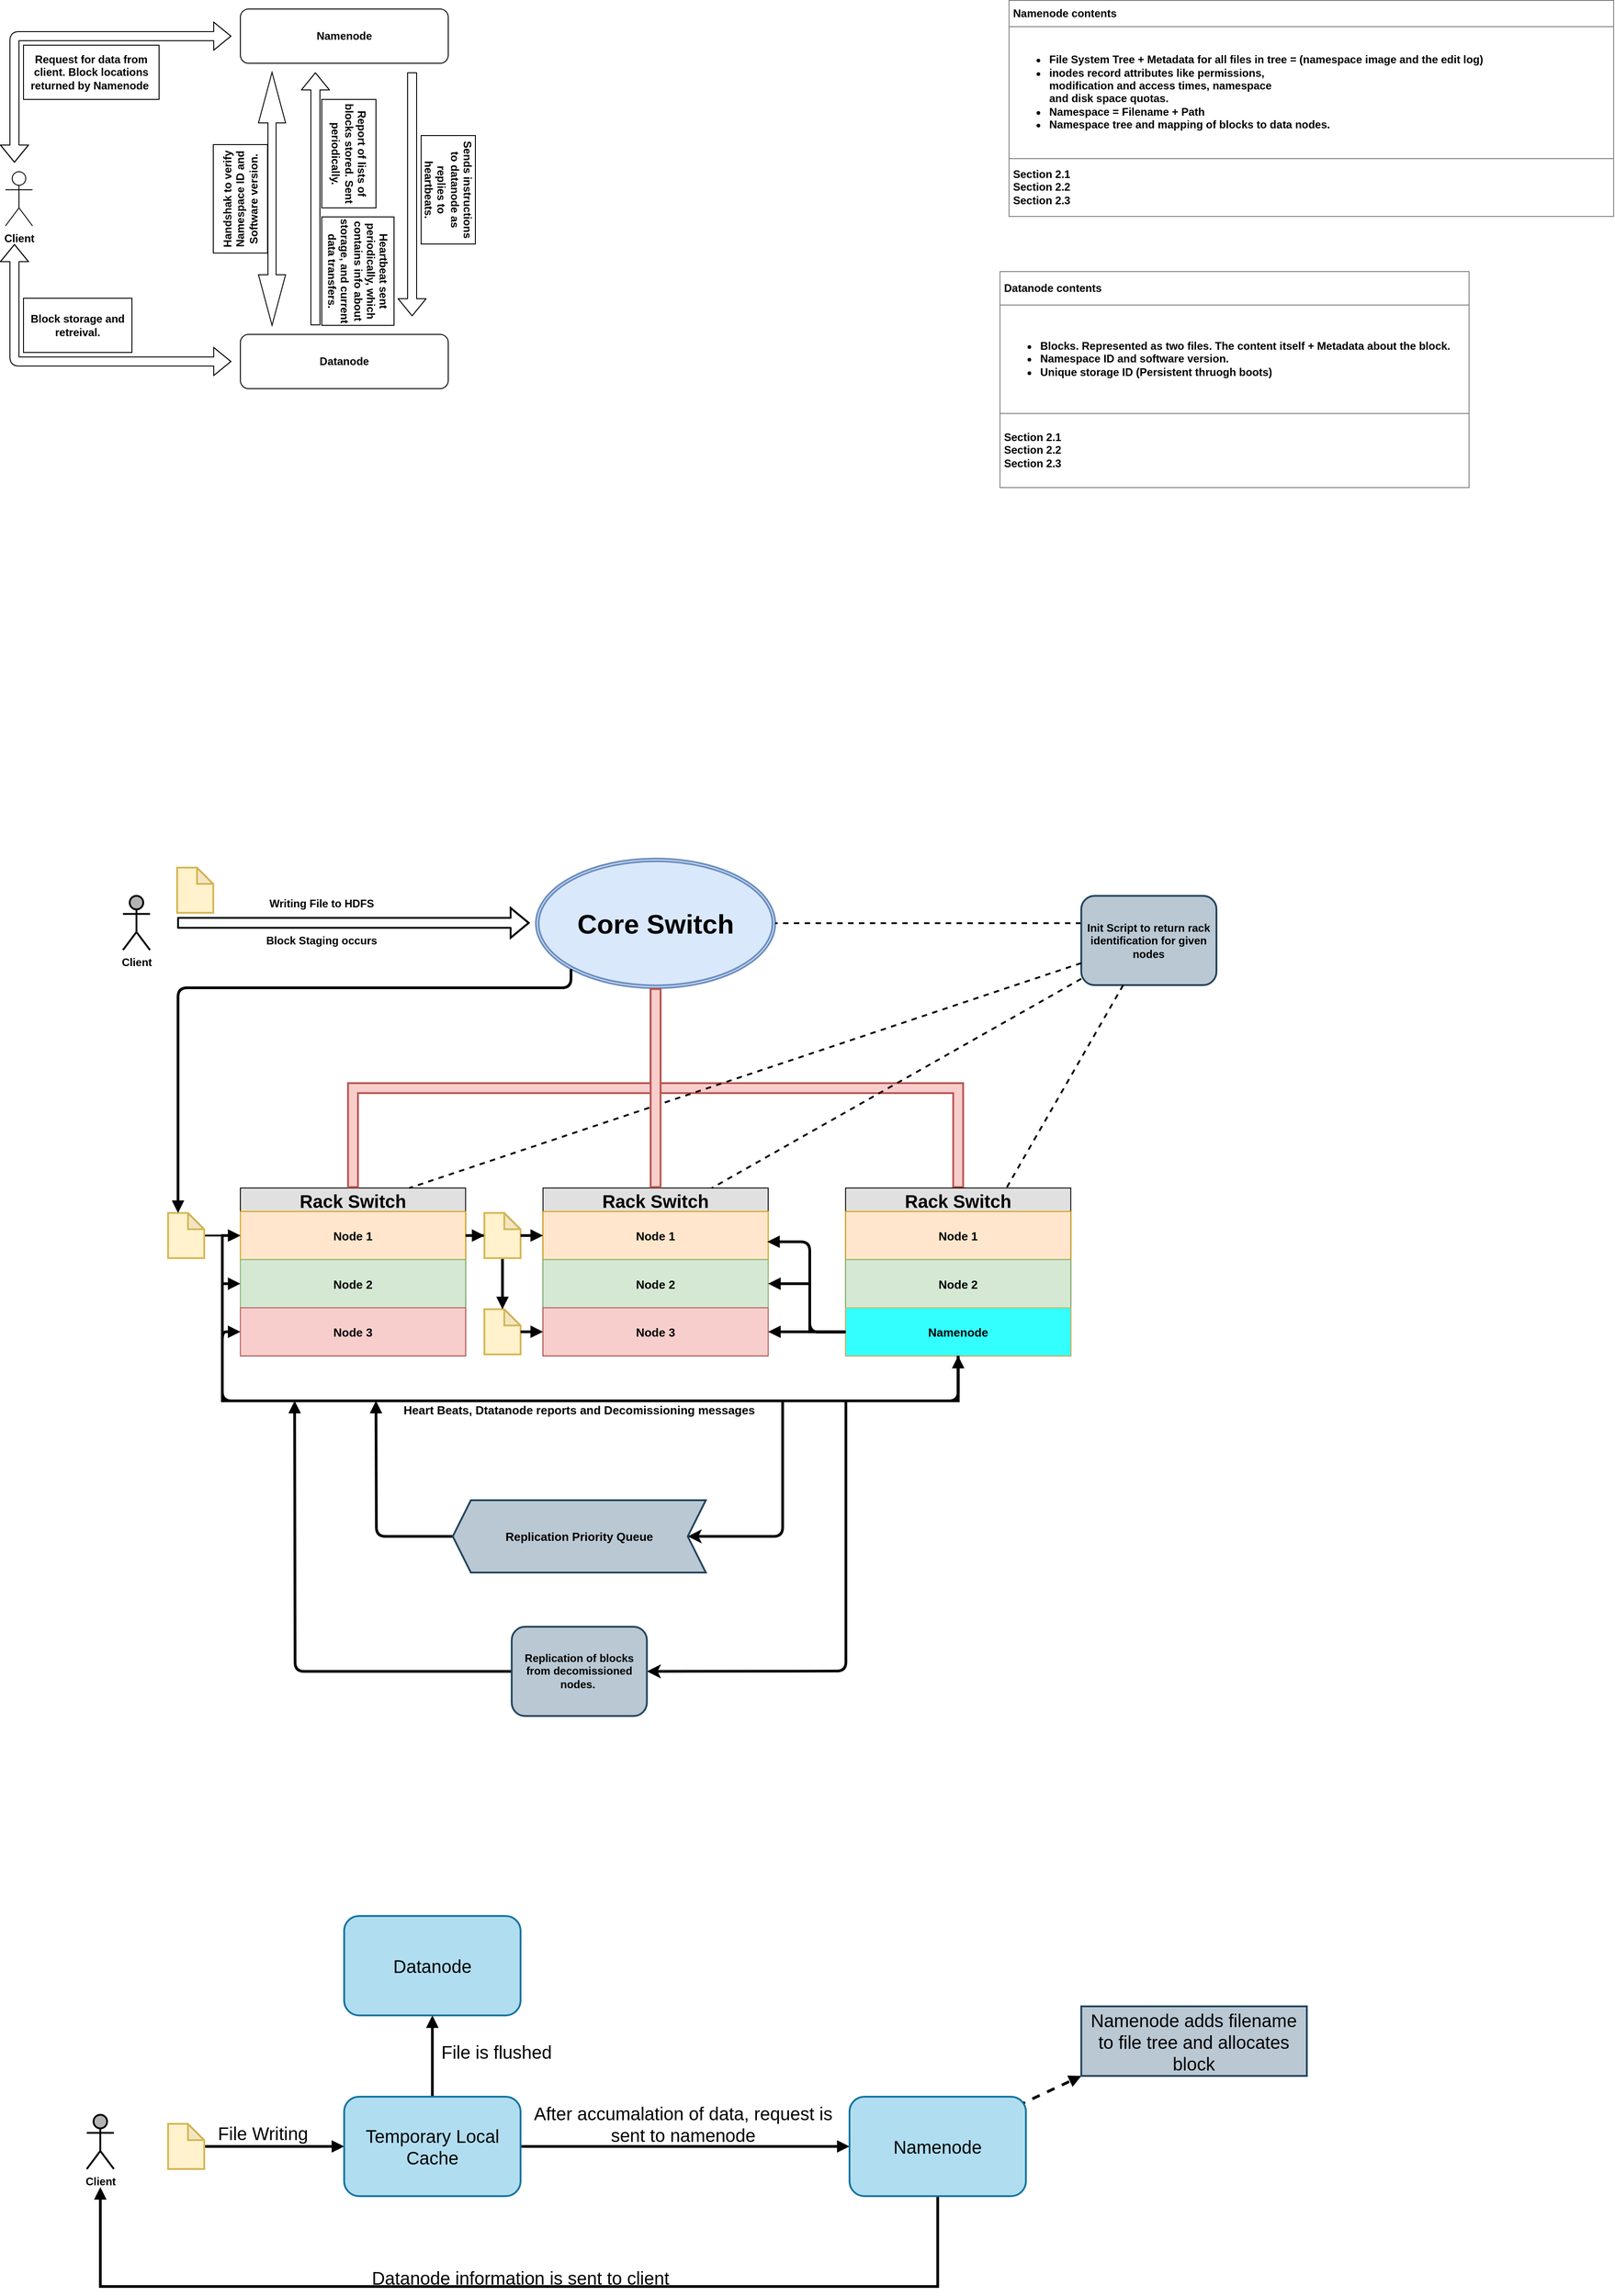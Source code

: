 <mxfile version="12.6.5" type="device"><diagram id="C5RBs43oDa-KdzZeNtuy" name="Page-1"><mxGraphModel dx="1422" dy="852" grid="1" gridSize="10" guides="1" tooltips="1" connect="1" arrows="1" fold="1" page="1" pageScale="1" pageWidth="1200" pageHeight="1920" math="0" shadow="0"><root><mxCell id="WIyWlLk6GJQsqaUBKTNV-0"/><mxCell id="WIyWlLk6GJQsqaUBKTNV-1" parent="WIyWlLk6GJQsqaUBKTNV-0"/><mxCell id="GjDRsNcdDr-HbxXAL46u-0" value="Namenode" style="rounded=1;whiteSpace=wrap;html=1;fontStyle=1" parent="WIyWlLk6GJQsqaUBKTNV-1" vertex="1"><mxGeometry x="330" y="150" width="230" height="60" as="geometry"/></mxCell><mxCell id="GjDRsNcdDr-HbxXAL46u-3" value="&lt;table border=&quot;1&quot; width=&quot;100%&quot; cellpadding=&quot;4&quot; style=&quot;width: 100% ; height: 100% ; border-collapse: collapse&quot;&gt;&lt;tbody&gt;&lt;tr&gt;&lt;th&gt;Namenode contents&lt;/th&gt;&lt;/tr&gt;&lt;tr&gt;&lt;td&gt;&lt;ul&gt;&lt;li&gt;File System Tree + Metadata for all files in tree = (namespace image and the edit log)&lt;/li&gt;&lt;li&gt;inodes record attributes like permissions, &lt;br&gt;modification and access times, namespace &lt;br&gt;and disk space quotas.&lt;/li&gt;&lt;li&gt;Namespace = Filename + Path&lt;/li&gt;&lt;li&gt;Namespace tree and mapping of blocks to data nodes.&lt;/li&gt;&lt;/ul&gt;&lt;/td&gt;&lt;/tr&gt;&lt;tr&gt;&lt;td&gt;Section 2.1&lt;br&gt;Section 2.2&lt;br&gt;Section 2.3&lt;/td&gt;&lt;/tr&gt;&lt;/tbody&gt;&lt;/table&gt;" style="text;html=1;strokeColor=none;fillColor=none;overflow=fill;align=left;fontStyle=1" parent="WIyWlLk6GJQsqaUBKTNV-1" vertex="1"><mxGeometry x="1180" y="140" width="670" height="240" as="geometry"/></mxCell><mxCell id="GjDRsNcdDr-HbxXAL46u-4" value="Datanode" style="rounded=1;whiteSpace=wrap;html=1;fontStyle=1" parent="WIyWlLk6GJQsqaUBKTNV-1" vertex="1"><mxGeometry x="330" y="510" width="230" height="60" as="geometry"/></mxCell><mxCell id="GjDRsNcdDr-HbxXAL46u-5" value="Client" style="shape=umlActor;verticalLabelPosition=bottom;labelBackgroundColor=#ffffff;verticalAlign=top;html=1;outlineConnect=0;fontStyle=1" parent="WIyWlLk6GJQsqaUBKTNV-1" vertex="1"><mxGeometry x="70" y="330" width="30" height="60" as="geometry"/></mxCell><mxCell id="GjDRsNcdDr-HbxXAL46u-7" value="" style="shape=flexArrow;endArrow=classic;startArrow=classic;html=1;fontStyle=1" parent="WIyWlLk6GJQsqaUBKTNV-1" edge="1"><mxGeometry width="50" height="50" relative="1" as="geometry"><mxPoint x="320" y="540" as="sourcePoint"/><mxPoint x="80" y="410" as="targetPoint"/><Array as="points"><mxPoint x="80" y="540"/></Array></mxGeometry></mxCell><mxCell id="GjDRsNcdDr-HbxXAL46u-9" value="Block storage and retreival." style="rounded=0;whiteSpace=wrap;html=1;fontStyle=1" parent="WIyWlLk6GJQsqaUBKTNV-1" vertex="1"><mxGeometry x="90" y="470" width="120" height="60" as="geometry"/></mxCell><mxCell id="GjDRsNcdDr-HbxXAL46u-12" value="" style="shape=flexArrow;endArrow=classic;html=1;fontStyle=1" parent="WIyWlLk6GJQsqaUBKTNV-1" edge="1"><mxGeometry width="50" height="50" relative="1" as="geometry"><mxPoint x="413" y="500" as="sourcePoint"/><mxPoint x="413" y="220" as="targetPoint"/></mxGeometry></mxCell><mxCell id="GjDRsNcdDr-HbxXAL46u-13" value="Report of lists of blocks stored. Sent periodically." style="rounded=0;whiteSpace=wrap;html=1;rotation=90;fontStyle=1" parent="WIyWlLk6GJQsqaUBKTNV-1" vertex="1"><mxGeometry x="390" y="280" width="120" height="60" as="geometry"/></mxCell><mxCell id="GjDRsNcdDr-HbxXAL46u-14" value="&lt;table border=&quot;1&quot; width=&quot;100%&quot; cellpadding=&quot;4&quot; style=&quot;width: 100% ; height: 100% ; border-collapse: collapse&quot;&gt;&lt;tbody&gt;&lt;tr&gt;&lt;th&gt;Datanode contents&lt;/th&gt;&lt;/tr&gt;&lt;tr&gt;&lt;td&gt;&lt;div&gt;&lt;ul&gt;&lt;li&gt;Blocks. Represented as two files. The content itself + Metadata about the block.&lt;/li&gt;&lt;li&gt;Namespace ID and software version.&lt;/li&gt;&lt;li&gt;Unique storage ID (Persistent thruogh boots)&lt;/li&gt;&lt;/ul&gt;&lt;/div&gt;&lt;/td&gt;&lt;/tr&gt;&lt;tr&gt;&lt;td&gt;Section 2.1&lt;br&gt;Section 2.2&lt;br&gt;Section 2.3&lt;/td&gt;&lt;/tr&gt;&lt;/tbody&gt;&lt;/table&gt;" style="text;html=1;strokeColor=none;fillColor=none;overflow=fill;align=left;fontStyle=1" parent="WIyWlLk6GJQsqaUBKTNV-1" vertex="1"><mxGeometry x="1170" y="440" width="520" height="240" as="geometry"/></mxCell><mxCell id="GjDRsNcdDr-HbxXAL46u-15" value="" style="shape=doubleArrow;direction=south;whiteSpace=wrap;html=1;fontStyle=1" parent="WIyWlLk6GJQsqaUBKTNV-1" vertex="1"><mxGeometry x="350" y="220" width="30" height="280" as="geometry"/></mxCell><mxCell id="GjDRsNcdDr-HbxXAL46u-16" value="Handshak to verify Namespace ID and Software version." style="rounded=0;whiteSpace=wrap;html=1;rotation=-90;fontStyle=1" parent="WIyWlLk6GJQsqaUBKTNV-1" vertex="1"><mxGeometry x="270" y="330" width="120" height="60" as="geometry"/></mxCell><mxCell id="GjDRsNcdDr-HbxXAL46u-17" value="Heartbeat sent periodically, which contains info about storage, and current data transfers." style="rounded=0;whiteSpace=wrap;html=1;rotation=90;fontStyle=1" parent="WIyWlLk6GJQsqaUBKTNV-1" vertex="1"><mxGeometry x="400" y="400" width="120" height="80" as="geometry"/></mxCell><mxCell id="GjDRsNcdDr-HbxXAL46u-18" value="" style="shape=flexArrow;endArrow=classic;html=1;fontStyle=1" parent="WIyWlLk6GJQsqaUBKTNV-1" edge="1"><mxGeometry width="50" height="50" relative="1" as="geometry"><mxPoint x="520" y="220" as="sourcePoint"/><mxPoint x="520" y="490" as="targetPoint"/></mxGeometry></mxCell><mxCell id="GjDRsNcdDr-HbxXAL46u-19" value="Sends instructions to datanode as replies to heartbeats." style="rounded=0;whiteSpace=wrap;html=1;rotation=90;fontStyle=1" parent="WIyWlLk6GJQsqaUBKTNV-1" vertex="1"><mxGeometry x="500" y="320" width="120" height="60" as="geometry"/></mxCell><mxCell id="GjDRsNcdDr-HbxXAL46u-20" value="" style="shape=flexArrow;endArrow=classic;startArrow=classic;html=1;fontStyle=1" parent="WIyWlLk6GJQsqaUBKTNV-1" edge="1"><mxGeometry width="50" height="50" relative="1" as="geometry"><mxPoint x="320" y="180" as="sourcePoint"/><mxPoint x="80" y="320" as="targetPoint"/><Array as="points"><mxPoint x="80" y="180"/></Array></mxGeometry></mxCell><mxCell id="GjDRsNcdDr-HbxXAL46u-22" value="Request for data from client. Block locations returned by Namenode&amp;nbsp;" style="rounded=0;whiteSpace=wrap;html=1;fontStyle=1" parent="WIyWlLk6GJQsqaUBKTNV-1" vertex="1"><mxGeometry x="90" y="190" width="150" height="60" as="geometry"/></mxCell><mxCell id="9HDueYmuPatAe0AQNyXU-12" value="Core Switch" style="ellipse;shape=doubleEllipse;margin=3;whiteSpace=wrap;html=1;align=center;strokeColor=#6c8ebf;strokeWidth=2;fillColor=#dae8fc;fontStyle=1;fontSize=30;" vertex="1" parent="WIyWlLk6GJQsqaUBKTNV-1"><mxGeometry x="657.032" y="1090" width="264.74" height="143.35" as="geometry"/></mxCell><mxCell id="9HDueYmuPatAe0AQNyXU-24" style="rounded=0;orthogonalLoop=1;jettySize=auto;html=1;entryX=0.5;entryY=0;entryDx=0;entryDy=0;strokeWidth=2;strokeColor=#b85450;shape=flexArrow;startArrow=none;startFill=0;edgeStyle=elbowEdgeStyle;elbow=vertical;endArrow=none;endFill=0;shadow=0;comic=0;fillColor=#f8cecc;fontStyle=1" edge="1" parent="WIyWlLk6GJQsqaUBKTNV-1" source="9HDueYmuPatAe0AQNyXU-12" target="9HDueYmuPatAe0AQNyXU-4"><mxGeometry relative="1" as="geometry"/></mxCell><mxCell id="9HDueYmuPatAe0AQNyXU-29" style="edgeStyle=elbowEdgeStyle;rounded=0;comic=0;orthogonalLoop=1;jettySize=auto;elbow=vertical;html=1;entryX=1;entryY=0.5;entryDx=0;entryDy=0;shadow=0;startArrow=none;startFill=0;endArrow=none;endFill=0;strokeColor=#000000;strokeWidth=2;fillColor=#CCCCCC;dashed=1;fontStyle=1" edge="1" parent="WIyWlLk6GJQsqaUBKTNV-1" source="9HDueYmuPatAe0AQNyXU-26" target="9HDueYmuPatAe0AQNyXU-12"><mxGeometry relative="1" as="geometry"/></mxCell><mxCell id="9HDueYmuPatAe0AQNyXU-26" value="Init Script to return rack identification for given nodes" style="rounded=1;whiteSpace=wrap;html=1;strokeWidth=2;fillColor=#bac8d3;strokeColor=#23445d;fontStyle=1" vertex="1" parent="WIyWlLk6GJQsqaUBKTNV-1"><mxGeometry x="1260.43" y="1131.25" width="149.57" height="98.75" as="geometry"/></mxCell><mxCell id="9HDueYmuPatAe0AQNyXU-39" value="" style="group;fontStyle=1;fontSize=20;" vertex="1" connectable="0" parent="WIyWlLk6GJQsqaUBKTNV-1"><mxGeometry x="330" y="1454.518" width="249.17" height="225.733" as="geometry"/></mxCell><mxCell id="9HDueYmuPatAe0AQNyXU-0" value="Rack Switch" style="swimlane;fontStyle=1;childLayout=stackLayout;horizontal=1;startSize=26;fillColor=#e0e0e0;horizontalStack=0;resizeParent=1;resizeParentMax=0;resizeLast=0;collapsible=1;marginBottom=0;swimlaneFillColor=#ffffff;align=center;fontSize=20;" vertex="1" parent="9HDueYmuPatAe0AQNyXU-39"><mxGeometry width="249.17" height="185.733" as="geometry"/></mxCell><mxCell id="9HDueYmuPatAe0AQNyXU-1" value="Node 1" style="text;strokeColor=#d79b00;fillColor=#ffe6cc;spacingLeft=4;spacingRight=4;overflow=hidden;rotatable=0;points=[[0,0.5],[1,0.5]];portConstraint=eastwest;fontSize=13;align=center;verticalAlign=middle;fontStyle=1" vertex="1" parent="9HDueYmuPatAe0AQNyXU-0"><mxGeometry y="26" width="249.17" height="53.244" as="geometry"/></mxCell><mxCell id="9HDueYmuPatAe0AQNyXU-2" value="Node 2" style="text;strokeColor=#82b366;fillColor=#d5e8d4;spacingLeft=4;spacingRight=4;overflow=hidden;rotatable=0;points=[[0,0.5],[1,0.5]];portConstraint=eastwest;fontSize=13;align=center;verticalAlign=middle;fontStyle=1" vertex="1" parent="9HDueYmuPatAe0AQNyXU-0"><mxGeometry y="79.244" width="249.17" height="53.244" as="geometry"/></mxCell><mxCell id="9HDueYmuPatAe0AQNyXU-3" value="Node 3" style="text;strokeColor=#b85450;fillColor=#f8cecc;spacingLeft=4;spacingRight=4;overflow=hidden;rotatable=0;points=[[0,0.5],[1,0.5]];portConstraint=eastwest;fontSize=13;align=center;verticalAlign=middle;fontStyle=1" vertex="1" parent="9HDueYmuPatAe0AQNyXU-0"><mxGeometry y="132.488" width="249.17" height="53.244" as="geometry"/></mxCell><mxCell id="9HDueYmuPatAe0AQNyXU-22" style="rounded=0;orthogonalLoop=1;jettySize=auto;html=1;strokeWidth=2;strokeColor=#b85450;shape=flexArrow;startArrow=none;startFill=0;edgeStyle=elbowEdgeStyle;elbow=vertical;endArrow=none;endFill=0;shadow=0;comic=0;fillColor=#f8cecc;fontStyle=1" edge="1" parent="WIyWlLk6GJQsqaUBKTNV-1" source="9HDueYmuPatAe0AQNyXU-12" target="9HDueYmuPatAe0AQNyXU-0"><mxGeometry relative="1" as="geometry"/></mxCell><mxCell id="9HDueYmuPatAe0AQNyXU-34" style="rounded=0;comic=0;orthogonalLoop=1;jettySize=auto;elbow=vertical;html=1;entryX=0.75;entryY=0;entryDx=0;entryDy=0;shadow=0;dashed=1;startArrow=none;startFill=0;endArrow=none;endFill=0;strokeColor=#000000;strokeWidth=2;fillColor=#CCCCCC;fontStyle=1" edge="1" parent="WIyWlLk6GJQsqaUBKTNV-1" source="9HDueYmuPatAe0AQNyXU-26" target="9HDueYmuPatAe0AQNyXU-0"><mxGeometry relative="1" as="geometry"/></mxCell><mxCell id="9HDueYmuPatAe0AQNyXU-41" value="Client" style="shape=umlActor;verticalLabelPosition=bottom;labelBackgroundColor=#ffffff;verticalAlign=top;html=1;outlineConnect=0;strokeColor=#000000;strokeWidth=2;fillColor=#B3B3B3;fontStyle=1" vertex="1" parent="WIyWlLk6GJQsqaUBKTNV-1"><mxGeometry x="200" y="1131.25" width="30" height="60" as="geometry"/></mxCell><mxCell id="9HDueYmuPatAe0AQNyXU-42" value="" style="shape=flexArrow;endArrow=classic;html=1;shadow=0;strokeColor=#000000;strokeWidth=2;fillColor=#FFFFFF;fontStyle=1" edge="1" parent="WIyWlLk6GJQsqaUBKTNV-1"><mxGeometry width="50" height="50" relative="1" as="geometry"><mxPoint x="260" y="1161.17" as="sourcePoint"/><mxPoint x="650" y="1161.17" as="targetPoint"/><Array as="points"><mxPoint x="450" y="1161.17"/></Array></mxGeometry></mxCell><mxCell id="9HDueYmuPatAe0AQNyXU-43" value="" style="shape=note;whiteSpace=wrap;html=1;backgroundOutline=1;darkOpacity=0.05;strokeColor=#d6b656;strokeWidth=2;fillColor=#fff2cc;size=18;fontStyle=1" vertex="1" parent="WIyWlLk6GJQsqaUBKTNV-1"><mxGeometry x="260" y="1100" width="40" height="50" as="geometry"/></mxCell><mxCell id="9HDueYmuPatAe0AQNyXU-47" style="edgeStyle=none;rounded=0;comic=0;orthogonalLoop=1;jettySize=auto;html=1;entryX=0;entryY=0.5;entryDx=0;entryDy=0;shadow=0;startArrow=none;startFill=0;endArrow=block;endFill=1;strokeColor=#000000;strokeWidth=2;fillColor=#FFFFFF;fontStyle=1" edge="1" parent="WIyWlLk6GJQsqaUBKTNV-1" source="9HDueYmuPatAe0AQNyXU-44" target="9HDueYmuPatAe0AQNyXU-1"><mxGeometry relative="1" as="geometry"/></mxCell><mxCell id="9HDueYmuPatAe0AQNyXU-44" value="" style="shape=note;whiteSpace=wrap;html=1;backgroundOutline=1;darkOpacity=0.05;strokeColor=#d6b656;strokeWidth=2;fillColor=#fff2cc;size=18;fontStyle=1" vertex="1" parent="WIyWlLk6GJQsqaUBKTNV-1"><mxGeometry x="250" y="1482.14" width="40" height="50" as="geometry"/></mxCell><mxCell id="9HDueYmuPatAe0AQNyXU-48" style="edgeStyle=orthogonalEdgeStyle;rounded=1;comic=0;orthogonalLoop=1;jettySize=auto;html=1;exitX=0;exitY=1;exitDx=0;exitDy=0;entryX=0;entryY=0;entryDx=11;entryDy=0;entryPerimeter=0;shadow=0;startArrow=none;startFill=0;endArrow=block;endFill=1;strokeColor=#000000;strokeWidth=3;fillColor=#FFFFFF;fontStyle=1" edge="1" parent="WIyWlLk6GJQsqaUBKTNV-1" source="9HDueYmuPatAe0AQNyXU-12" target="9HDueYmuPatAe0AQNyXU-44"><mxGeometry relative="1" as="geometry"><Array as="points"><mxPoint x="696" y="1233"/><mxPoint x="261" y="1233"/></Array></mxGeometry></mxCell><mxCell id="9HDueYmuPatAe0AQNyXU-45" value="" style="shape=note;whiteSpace=wrap;html=1;backgroundOutline=1;darkOpacity=0.05;strokeColor=#d6b656;strokeWidth=2;fillColor=#fff2cc;size=18;fontStyle=1" vertex="1" parent="WIyWlLk6GJQsqaUBKTNV-1"><mxGeometry x="600" y="1588.63" width="40" height="50" as="geometry"/></mxCell><mxCell id="9HDueYmuPatAe0AQNyXU-51" style="edgeStyle=orthogonalEdgeStyle;rounded=0;comic=0;orthogonalLoop=1;jettySize=auto;html=1;entryX=0.5;entryY=0;entryDx=0;entryDy=0;entryPerimeter=0;shadow=0;startArrow=none;startFill=0;endArrow=block;endFill=1;strokeColor=#000000;strokeWidth=3;fillColor=#FFFFFF;fontStyle=1" edge="1" parent="WIyWlLk6GJQsqaUBKTNV-1" source="9HDueYmuPatAe0AQNyXU-46" target="9HDueYmuPatAe0AQNyXU-45"><mxGeometry relative="1" as="geometry"/></mxCell><mxCell id="9HDueYmuPatAe0AQNyXU-46" value="" style="shape=note;whiteSpace=wrap;html=1;backgroundOutline=1;darkOpacity=0.05;strokeColor=#d6b656;strokeWidth=2;fillColor=#fff2cc;size=18;fontStyle=1" vertex="1" parent="WIyWlLk6GJQsqaUBKTNV-1"><mxGeometry x="600" y="1482.14" width="40" height="50" as="geometry"/></mxCell><mxCell id="9HDueYmuPatAe0AQNyXU-49" style="edgeStyle=orthogonalEdgeStyle;rounded=0;comic=0;orthogonalLoop=1;jettySize=auto;html=1;exitX=1;exitY=0.5;exitDx=0;exitDy=0;shadow=0;startArrow=none;startFill=0;endArrow=block;endFill=1;strokeColor=#000000;strokeWidth=3;fillColor=#FFFFFF;fontStyle=1" edge="1" parent="WIyWlLk6GJQsqaUBKTNV-1" source="9HDueYmuPatAe0AQNyXU-1" target="9HDueYmuPatAe0AQNyXU-46"><mxGeometry relative="1" as="geometry"/></mxCell><mxCell id="9HDueYmuPatAe0AQNyXU-53" value="" style="group;fontStyle=1" vertex="1" connectable="0" parent="WIyWlLk6GJQsqaUBKTNV-1"><mxGeometry x="999.637" y="1454.518" width="249.167" height="185.733" as="geometry"/></mxCell><mxCell id="9HDueYmuPatAe0AQNyXU-4" value="Rack Switch" style="swimlane;fontStyle=1;childLayout=stackLayout;horizontal=1;startSize=26;fillColor=#e0e0e0;horizontalStack=0;resizeParent=1;resizeParentMax=0;resizeLast=0;collapsible=1;marginBottom=0;swimlaneFillColor=#ffffff;align=center;fontSize=20;" vertex="1" parent="9HDueYmuPatAe0AQNyXU-53"><mxGeometry width="249.167" height="185.733" as="geometry"/></mxCell><mxCell id="9HDueYmuPatAe0AQNyXU-5" value="Node 1" style="text;strokeColor=#d79b00;fillColor=#ffe6cc;spacingLeft=4;spacingRight=4;overflow=hidden;rotatable=0;points=[[0,0.5],[1,0.5]];portConstraint=eastwest;fontSize=13;align=center;verticalAlign=middle;fontStyle=1" vertex="1" parent="9HDueYmuPatAe0AQNyXU-4"><mxGeometry y="26" width="249.167" height="53.244" as="geometry"/></mxCell><mxCell id="9HDueYmuPatAe0AQNyXU-6" value="Node 2" style="text;strokeColor=#82b366;fillColor=#d5e8d4;spacingLeft=4;spacingRight=4;overflow=hidden;rotatable=0;points=[[0,0.5],[1,0.5]];portConstraint=eastwest;fontSize=13;align=center;verticalAlign=middle;fontStyle=1" vertex="1" parent="9HDueYmuPatAe0AQNyXU-4"><mxGeometry y="79.244" width="249.167" height="53.244" as="geometry"/></mxCell><mxCell id="9HDueYmuPatAe0AQNyXU-7" value="Namenode" style="text;strokeColor=#d6b656;fillColor=#33FFFF;spacingLeft=4;spacingRight=4;overflow=hidden;rotatable=0;points=[[0,0.5],[1,0.5]];portConstraint=eastwest;fontSize=13;align=center;verticalAlign=middle;fontStyle=1" vertex="1" parent="9HDueYmuPatAe0AQNyXU-4"><mxGeometry y="132.488" width="249.167" height="53.244" as="geometry"/></mxCell><mxCell id="9HDueYmuPatAe0AQNyXU-36" style="edgeStyle=none;rounded=0;comic=0;orthogonalLoop=1;jettySize=auto;html=1;shadow=0;dashed=1;startArrow=none;startFill=0;endArrow=none;endFill=0;strokeColor=#000000;strokeWidth=2;fillColor=#CCCCCC;fontStyle=1" edge="1" parent="WIyWlLk6GJQsqaUBKTNV-1" source="9HDueYmuPatAe0AQNyXU-26" target="9HDueYmuPatAe0AQNyXU-4"><mxGeometry relative="1" as="geometry"/></mxCell><mxCell id="9HDueYmuPatAe0AQNyXU-54" value="" style="group;fontStyle=1;fontSize=20;" vertex="1" connectable="0" parent="WIyWlLk6GJQsqaUBKTNV-1"><mxGeometry x="664.819" y="1454.518" width="249.167" height="185.733" as="geometry"/></mxCell><mxCell id="9HDueYmuPatAe0AQNyXU-8" value="Rack Switch" style="swimlane;fontStyle=1;childLayout=stackLayout;horizontal=1;startSize=26;fillColor=#e0e0e0;horizontalStack=0;resizeParent=1;resizeParentMax=0;resizeLast=0;collapsible=1;marginBottom=0;swimlaneFillColor=#ffffff;align=center;fontSize=20;" vertex="1" parent="9HDueYmuPatAe0AQNyXU-54"><mxGeometry width="249.167" height="185.733" as="geometry"/></mxCell><mxCell id="9HDueYmuPatAe0AQNyXU-9" value="Node 1" style="text;strokeColor=#d79b00;fillColor=#ffe6cc;spacingLeft=4;spacingRight=4;overflow=hidden;rotatable=0;points=[[0,0.5],[1,0.5]];portConstraint=eastwest;fontSize=13;align=center;verticalAlign=middle;fontStyle=1" vertex="1" parent="9HDueYmuPatAe0AQNyXU-8"><mxGeometry y="26" width="249.167" height="53.244" as="geometry"/></mxCell><mxCell id="9HDueYmuPatAe0AQNyXU-10" value="Node 2" style="text;strokeColor=#82b366;fillColor=#d5e8d4;spacingLeft=4;spacingRight=4;overflow=hidden;rotatable=0;points=[[0,0.5],[1,0.5]];portConstraint=eastwest;fontSize=13;align=center;verticalAlign=middle;fontStyle=1" vertex="1" parent="9HDueYmuPatAe0AQNyXU-8"><mxGeometry y="79.244" width="249.167" height="53.244" as="geometry"/></mxCell><mxCell id="9HDueYmuPatAe0AQNyXU-11" value="Node 3" style="text;strokeColor=#b85450;fillColor=#f8cecc;spacingLeft=4;spacingRight=4;overflow=hidden;rotatable=0;points=[[0,0.5],[1,0.5]];portConstraint=eastwest;fontSize=13;align=center;verticalAlign=middle;fontStyle=1" vertex="1" parent="9HDueYmuPatAe0AQNyXU-8"><mxGeometry y="132.488" width="249.167" height="53.244" as="geometry"/></mxCell><mxCell id="9HDueYmuPatAe0AQNyXU-50" style="edgeStyle=orthogonalEdgeStyle;rounded=0;comic=0;orthogonalLoop=1;jettySize=auto;html=1;shadow=0;startArrow=none;startFill=0;endArrow=block;endFill=1;strokeColor=#000000;strokeWidth=3;fillColor=#FFFFFF;fontStyle=1" edge="1" parent="WIyWlLk6GJQsqaUBKTNV-1" source="9HDueYmuPatAe0AQNyXU-46" target="9HDueYmuPatAe0AQNyXU-9"><mxGeometry relative="1" as="geometry"/></mxCell><mxCell id="9HDueYmuPatAe0AQNyXU-52" style="edgeStyle=orthogonalEdgeStyle;rounded=0;comic=0;orthogonalLoop=1;jettySize=auto;html=1;shadow=0;startArrow=none;startFill=0;endArrow=block;endFill=1;strokeColor=#000000;strokeWidth=3;fillColor=#FFFFFF;fontStyle=1" edge="1" parent="WIyWlLk6GJQsqaUBKTNV-1" source="9HDueYmuPatAe0AQNyXU-45" target="9HDueYmuPatAe0AQNyXU-11"><mxGeometry relative="1" as="geometry"/></mxCell><mxCell id="9HDueYmuPatAe0AQNyXU-23" style="rounded=0;orthogonalLoop=1;jettySize=auto;html=1;entryX=0.5;entryY=0;entryDx=0;entryDy=0;strokeWidth=2;strokeColor=#b85450;shape=flexArrow;startArrow=none;startFill=0;edgeStyle=elbowEdgeStyle;elbow=vertical;endArrow=none;endFill=0;shadow=0;comic=0;fillColor=#f8cecc;fontStyle=1" edge="1" parent="WIyWlLk6GJQsqaUBKTNV-1" source="9HDueYmuPatAe0AQNyXU-12" target="9HDueYmuPatAe0AQNyXU-8"><mxGeometry relative="1" as="geometry"/></mxCell><mxCell id="9HDueYmuPatAe0AQNyXU-35" style="edgeStyle=none;rounded=0;comic=0;orthogonalLoop=1;jettySize=auto;html=1;entryX=0.75;entryY=0;entryDx=0;entryDy=0;shadow=0;dashed=1;startArrow=none;startFill=0;endArrow=none;endFill=0;strokeColor=#000000;strokeWidth=2;fillColor=#CCCCCC;fontStyle=1" edge="1" parent="WIyWlLk6GJQsqaUBKTNV-1" source="9HDueYmuPatAe0AQNyXU-26" target="9HDueYmuPatAe0AQNyXU-8"><mxGeometry relative="1" as="geometry"/></mxCell><mxCell id="9HDueYmuPatAe0AQNyXU-56" value="Writing File to HDFS" style="text;html=1;strokeColor=none;fillColor=none;align=center;verticalAlign=middle;whiteSpace=wrap;rounded=0;fontStyle=1" vertex="1" parent="WIyWlLk6GJQsqaUBKTNV-1"><mxGeometry x="360" y="1130" width="120" height="20" as="geometry"/></mxCell><mxCell id="9HDueYmuPatAe0AQNyXU-60" style="rounded=1;comic=0;orthogonalLoop=1;jettySize=auto;html=1;shadow=0;startArrow=none;startFill=0;endArrow=block;endFill=1;strokeColor=#000000;strokeWidth=3;fillColor=#FFFFFF;fontSize=13;entryX=0.996;entryY=0.629;entryDx=0;entryDy=0;entryPerimeter=0;edgeStyle=orthogonalEdgeStyle;" edge="1" parent="WIyWlLk6GJQsqaUBKTNV-1" target="9HDueYmuPatAe0AQNyXU-9"><mxGeometry relative="1" as="geometry"><mxPoint x="999.64" y="1614" as="sourcePoint"/><mxPoint x="922.64" y="1507" as="targetPoint"/><Array as="points"><mxPoint x="960" y="1614"/><mxPoint x="960" y="1514"/></Array></mxGeometry></mxCell><mxCell id="9HDueYmuPatAe0AQNyXU-61" style="edgeStyle=orthogonalEdgeStyle;rounded=0;comic=0;orthogonalLoop=1;jettySize=auto;html=1;entryX=1;entryY=0.5;entryDx=0;entryDy=0;shadow=0;startArrow=none;startFill=0;endArrow=block;endFill=1;strokeColor=#000000;strokeWidth=3;fillColor=#FFFFFF;fontSize=13;exitX=0;exitY=0.5;exitDx=0;exitDy=0;" edge="1" parent="WIyWlLk6GJQsqaUBKTNV-1" source="9HDueYmuPatAe0AQNyXU-7" target="9HDueYmuPatAe0AQNyXU-10"><mxGeometry relative="1" as="geometry"><Array as="points"><mxPoint x="960" y="1614"/><mxPoint x="960" y="1560"/></Array></mxGeometry></mxCell><mxCell id="9HDueYmuPatAe0AQNyXU-62" style="edgeStyle=orthogonalEdgeStyle;rounded=0;comic=0;orthogonalLoop=1;jettySize=auto;html=1;entryX=1;entryY=0.5;entryDx=0;entryDy=0;shadow=0;startArrow=none;startFill=0;endArrow=block;endFill=1;strokeColor=#000000;strokeWidth=3;fillColor=#FFFFFF;fontSize=13;" edge="1" parent="WIyWlLk6GJQsqaUBKTNV-1" source="9HDueYmuPatAe0AQNyXU-7" target="9HDueYmuPatAe0AQNyXU-11"><mxGeometry relative="1" as="geometry"/></mxCell><mxCell id="9HDueYmuPatAe0AQNyXU-64" style="edgeStyle=orthogonalEdgeStyle;rounded=0;comic=0;orthogonalLoop=1;jettySize=auto;html=1;entryX=0;entryY=0.5;entryDx=0;entryDy=0;shadow=0;startArrow=none;startFill=0;endArrow=block;endFill=1;strokeColor=#000000;strokeWidth=3;fillColor=#FFFFFF;fontSize=13;" edge="1" parent="WIyWlLk6GJQsqaUBKTNV-1" source="9HDueYmuPatAe0AQNyXU-7" target="9HDueYmuPatAe0AQNyXU-1"><mxGeometry relative="1" as="geometry"><Array as="points"><mxPoint x="1124" y="1690"/><mxPoint x="310" y="1690"/><mxPoint x="310" y="1507"/></Array></mxGeometry></mxCell><mxCell id="9HDueYmuPatAe0AQNyXU-66" style="edgeStyle=orthogonalEdgeStyle;rounded=0;comic=0;orthogonalLoop=1;jettySize=auto;html=1;entryX=0;entryY=0.5;entryDx=0;entryDy=0;shadow=0;startArrow=none;startFill=0;endArrow=block;endFill=1;strokeColor=#000000;strokeWidth=3;fillColor=#FFFFFF;fontSize=13;" edge="1" parent="WIyWlLk6GJQsqaUBKTNV-1" source="9HDueYmuPatAe0AQNyXU-7" target="9HDueYmuPatAe0AQNyXU-2"><mxGeometry relative="1" as="geometry"><Array as="points"><mxPoint x="1124" y="1690"/><mxPoint x="310" y="1690"/><mxPoint x="310" y="1560"/></Array></mxGeometry></mxCell><mxCell id="9HDueYmuPatAe0AQNyXU-67" style="edgeStyle=orthogonalEdgeStyle;comic=0;orthogonalLoop=1;jettySize=auto;html=1;entryX=0;entryY=0.5;entryDx=0;entryDy=0;shadow=0;startArrow=block;startFill=1;endArrow=block;endFill=1;strokeColor=#000000;strokeWidth=3;fillColor=#FFFFFF;fontSize=13;rounded=1;" edge="1" parent="WIyWlLk6GJQsqaUBKTNV-1" source="9HDueYmuPatAe0AQNyXU-7" target="9HDueYmuPatAe0AQNyXU-3"><mxGeometry relative="1" as="geometry"><Array as="points"><mxPoint x="1124" y="1690"/><mxPoint x="310" y="1690"/><mxPoint x="310" y="1614"/></Array></mxGeometry></mxCell><mxCell id="9HDueYmuPatAe0AQNyXU-68" value="Heart Beats, Dtatanode reports and Decomissioning messages" style="text;html=1;strokeColor=none;fillColor=none;align=center;verticalAlign=middle;whiteSpace=wrap;rounded=0;fontSize=13;fontStyle=1" vertex="1" parent="WIyWlLk6GJQsqaUBKTNV-1"><mxGeometry x="500" y="1690" width="410" height="20" as="geometry"/></mxCell><mxCell id="9HDueYmuPatAe0AQNyXU-69" value="" style="endArrow=classic;html=1;shadow=0;strokeColor=#000000;strokeWidth=3;fillColor=#FFFFFF;fontSize=13;entryX=0;entryY=0.5;entryDx=0;entryDy=0;" edge="1" parent="WIyWlLk6GJQsqaUBKTNV-1" target="9HDueYmuPatAe0AQNyXU-70"><mxGeometry width="50" height="50" relative="1" as="geometry"><mxPoint x="930" y="1690" as="sourcePoint"/><mxPoint x="770" y="1840" as="targetPoint"/><Array as="points"><mxPoint x="930" y="1840"/></Array></mxGeometry></mxCell><mxCell id="9HDueYmuPatAe0AQNyXU-71" style="edgeStyle=orthogonalEdgeStyle;comic=0;orthogonalLoop=1;jettySize=auto;html=1;shadow=0;startArrow=none;startFill=0;endArrow=block;endFill=1;strokeColor=#000000;strokeWidth=3;fillColor=#FFFFFF;fontSize=13;rounded=1;" edge="1" parent="WIyWlLk6GJQsqaUBKTNV-1" source="9HDueYmuPatAe0AQNyXU-70"><mxGeometry relative="1" as="geometry"><mxPoint x="480" y="1690" as="targetPoint"/></mxGeometry></mxCell><mxCell id="9HDueYmuPatAe0AQNyXU-70" value="Replication Priority Queue" style="shape=step;perimeter=stepPerimeter;whiteSpace=wrap;html=1;fixedSize=1;strokeColor=#23445d;strokeWidth=2;fillColor=#bac8d3;fontSize=13;align=center;direction=west;fontStyle=1" vertex="1" parent="WIyWlLk6GJQsqaUBKTNV-1"><mxGeometry x="565" y="1800" width="280" height="80" as="geometry"/></mxCell><mxCell id="9HDueYmuPatAe0AQNyXU-72" value="" style="endArrow=classic;html=1;shadow=0;strokeColor=#000000;strokeWidth=3;fillColor=#FFFFFF;fontSize=13;entryX=1;entryY=0.5;entryDx=0;entryDy=0;" edge="1" parent="WIyWlLk6GJQsqaUBKTNV-1" target="9HDueYmuPatAe0AQNyXU-76"><mxGeometry width="50" height="50" relative="1" as="geometry"><mxPoint x="1000" y="1690" as="sourcePoint"/><mxPoint x="825" y="2060" as="targetPoint"/><Array as="points"><mxPoint x="1000" y="1989"/></Array></mxGeometry></mxCell><mxCell id="9HDueYmuPatAe0AQNyXU-73" style="edgeStyle=orthogonalEdgeStyle;comic=0;orthogonalLoop=1;jettySize=auto;html=1;shadow=0;startArrow=none;startFill=0;endArrow=block;endFill=1;strokeColor=#000000;strokeWidth=3;fillColor=#FFFFFF;fontSize=13;exitX=0;exitY=0.5;exitDx=0;exitDy=0;rounded=1;" edge="1" parent="WIyWlLk6GJQsqaUBKTNV-1" source="9HDueYmuPatAe0AQNyXU-76"><mxGeometry relative="1" as="geometry"><mxPoint x="390" y="1690" as="targetPoint"/><mxPoint x="565" y="2060" as="sourcePoint"/></mxGeometry></mxCell><mxCell id="9HDueYmuPatAe0AQNyXU-76" value="Replication of blocks from decomissioned nodes.&amp;nbsp;" style="rounded=1;whiteSpace=wrap;html=1;strokeWidth=2;fillColor=#bac8d3;strokeColor=#23445d;fontStyle=1" vertex="1" parent="WIyWlLk6GJQsqaUBKTNV-1"><mxGeometry x="630.22" y="1940" width="149.57" height="98.75" as="geometry"/></mxCell><mxCell id="9HDueYmuPatAe0AQNyXU-77" value="Block Staging occurs" style="text;html=1;strokeColor=none;fillColor=none;align=center;verticalAlign=middle;whiteSpace=wrap;rounded=0;fontStyle=1" vertex="1" parent="WIyWlLk6GJQsqaUBKTNV-1"><mxGeometry x="350" y="1170.62" width="140" height="20" as="geometry"/></mxCell><mxCell id="9HDueYmuPatAe0AQNyXU-80" value="&lt;span style=&quot;color: rgba(0 , 0 , 0 , 0) ; font-family: monospace ; font-size: 0px&quot;&gt;%3CmxGraphModel%3E%3Croot%3E%3CmxCell%20id%3D%220%22%2F%3E%3CmxCell%20id%3D%221%22%20parent%3D%220%22%2F%3E%3CmxCell%20id%3D%222%22%20value%3D%22Client%22%20style%3D%22shape%3DumlActor%3BverticalLabelPosition%3Dbottom%3BlabelBackgroundColor%3D%23ffffff%3BverticalAlign%3Dtop%3Bhtml%3D1%3BoutlineConnect%3D0%3BstrokeColor%3D%23000000%3BstrokeWidth%3D2%3BfillColor%3D%23B3B3B3%3BfontStyle%3D1%22%20vertex%3D%221%22%20parent%3D%221%22%3E%3CmxGeometry%20x%3D%22200%22%20y%3D%221131.25%22%20width%3D%2230%22%20height%3D%2260%22%20as%3D%22geometry%22%2F%3E%3C%2FmxCell%3E%3CmxCell%20id%3D%223%22%20value%3D%22%22%20style%3D%22shape%3Dnote%3BwhiteSpace%3Dwrap%3Bhtml%3D1%3BbackgroundOutline%3D1%3BdarkOpacity%3D0.05%3BstrokeColor%3D%23d6b656%3BstrokeWidth%3D2%3BfillColor%3D%23fff2cc%3Bsize%3D18%3BfontStyle%3D1%22%20vertex%3D%221%22%20parent%3D%221%22%3E%3CmxGeometry%20x%3D%22260%22%20y%3D%221100%22%20width%3D%2240%22%20height%3D%2250%22%20as%3D%22geometry%22%2F%3E%3C%2FmxCell%3E%3C%2Froot%3E%3C%2FmxGraphModel%3E&lt;/span&gt;" style="text;html=1;align=center;verticalAlign=middle;resizable=0;points=[];autosize=1;fontSize=20;" vertex="1" parent="WIyWlLk6GJQsqaUBKTNV-1"><mxGeometry x="392" y="2343" width="20" height="40" as="geometry"/></mxCell><mxCell id="9HDueYmuPatAe0AQNyXU-81" value="Client" style="shape=umlActor;verticalLabelPosition=bottom;labelBackgroundColor=#ffffff;verticalAlign=top;html=1;outlineConnect=0;strokeColor=#000000;strokeWidth=2;fillColor=#B3B3B3;fontStyle=1" vertex="1" parent="WIyWlLk6GJQsqaUBKTNV-1"><mxGeometry x="160" y="2480" width="30" height="60" as="geometry"/></mxCell><mxCell id="9HDueYmuPatAe0AQNyXU-84" style="edgeStyle=orthogonalEdgeStyle;rounded=1;comic=0;orthogonalLoop=1;jettySize=auto;html=1;shadow=0;startArrow=none;startFill=0;endArrow=block;endFill=1;strokeColor=#000000;strokeWidth=3;fillColor=#FFFFFF;fontSize=20;" edge="1" parent="WIyWlLk6GJQsqaUBKTNV-1" source="9HDueYmuPatAe0AQNyXU-82" target="9HDueYmuPatAe0AQNyXU-83"><mxGeometry relative="1" as="geometry"/></mxCell><mxCell id="9HDueYmuPatAe0AQNyXU-82" value="" style="shape=note;whiteSpace=wrap;html=1;backgroundOutline=1;darkOpacity=0.05;strokeColor=#d6b656;strokeWidth=2;fillColor=#fff2cc;size=18;fontStyle=1" vertex="1" parent="WIyWlLk6GJQsqaUBKTNV-1"><mxGeometry x="250" y="2490" width="40" height="50" as="geometry"/></mxCell><mxCell id="9HDueYmuPatAe0AQNyXU-89" style="edgeStyle=orthogonalEdgeStyle;rounded=1;comic=0;orthogonalLoop=1;jettySize=auto;html=1;entryX=0;entryY=0.5;entryDx=0;entryDy=0;shadow=0;startArrow=none;startFill=0;endArrow=block;endFill=1;strokeColor=#000000;strokeWidth=3;fillColor=#FFFFFF;fontSize=20;" edge="1" parent="WIyWlLk6GJQsqaUBKTNV-1" source="9HDueYmuPatAe0AQNyXU-83" target="9HDueYmuPatAe0AQNyXU-88"><mxGeometry relative="1" as="geometry"/></mxCell><mxCell id="9HDueYmuPatAe0AQNyXU-98" style="edgeStyle=none;rounded=0;comic=0;orthogonalLoop=1;jettySize=auto;html=1;shadow=0;startArrow=none;startFill=0;endArrow=block;endFill=1;strokeColor=#000000;strokeWidth=3;fillColor=#FFFFFF;fontSize=20;" edge="1" parent="WIyWlLk6GJQsqaUBKTNV-1" source="9HDueYmuPatAe0AQNyXU-83" target="9HDueYmuPatAe0AQNyXU-97"><mxGeometry relative="1" as="geometry"/></mxCell><mxCell id="9HDueYmuPatAe0AQNyXU-83" value="Temporary Local Cache" style="rounded=1;whiteSpace=wrap;html=1;strokeColor=#10739e;strokeWidth=2;fillColor=#b1ddf0;fontSize=20;align=center;" vertex="1" parent="WIyWlLk6GJQsqaUBKTNV-1"><mxGeometry x="444.82" y="2460" width="195.18" height="110" as="geometry"/></mxCell><mxCell id="9HDueYmuPatAe0AQNyXU-86" value="File Writing" style="text;html=1;strokeColor=none;fillColor=none;align=center;verticalAlign=middle;whiteSpace=wrap;rounded=0;fontSize=20;" vertex="1" parent="WIyWlLk6GJQsqaUBKTNV-1"><mxGeometry x="300" y="2490" width="110" height="20" as="geometry"/></mxCell><mxCell id="9HDueYmuPatAe0AQNyXU-93" style="edgeStyle=orthogonalEdgeStyle;comic=0;orthogonalLoop=1;jettySize=auto;html=1;shadow=0;startArrow=none;startFill=0;endArrow=block;endFill=1;strokeColor=#000000;strokeWidth=3;fillColor=#FFFFFF;fontSize=20;rounded=0;" edge="1" parent="WIyWlLk6GJQsqaUBKTNV-1" source="9HDueYmuPatAe0AQNyXU-88"><mxGeometry relative="1" as="geometry"><mxPoint x="175" y="2560" as="targetPoint"/><Array as="points"><mxPoint x="1102" y="2670"/><mxPoint x="175" y="2670"/></Array></mxGeometry></mxCell><mxCell id="9HDueYmuPatAe0AQNyXU-96" style="rounded=0;comic=0;orthogonalLoop=1;jettySize=auto;html=1;entryX=0;entryY=1;entryDx=0;entryDy=0;shadow=0;startArrow=none;startFill=0;endArrow=block;endFill=1;strokeColor=#000000;strokeWidth=3;fillColor=#FFFFFF;fontSize=20;dashed=1;" edge="1" parent="WIyWlLk6GJQsqaUBKTNV-1" target="9HDueYmuPatAe0AQNyXU-95"><mxGeometry relative="1" as="geometry"><mxPoint x="1190" y="2470" as="sourcePoint"/></mxGeometry></mxCell><mxCell id="9HDueYmuPatAe0AQNyXU-88" value="Namenode" style="rounded=1;whiteSpace=wrap;html=1;strokeColor=#10739e;strokeWidth=2;fillColor=#b1ddf0;fontSize=20;align=center;" vertex="1" parent="WIyWlLk6GJQsqaUBKTNV-1"><mxGeometry x="1004" y="2460" width="195.18" height="110" as="geometry"/></mxCell><mxCell id="9HDueYmuPatAe0AQNyXU-90" value="After accumalation of data, request is sent to namenode" style="text;html=1;strokeColor=none;fillColor=none;align=center;verticalAlign=middle;whiteSpace=wrap;rounded=0;fontSize=20;" vertex="1" parent="WIyWlLk6GJQsqaUBKTNV-1"><mxGeometry x="650" y="2480" width="340" height="20" as="geometry"/></mxCell><mxCell id="9HDueYmuPatAe0AQNyXU-94" value="Datanode information is sent to client" style="text;html=1;strokeColor=none;fillColor=none;align=center;verticalAlign=middle;whiteSpace=wrap;rounded=0;fontSize=20;" vertex="1" parent="WIyWlLk6GJQsqaUBKTNV-1"><mxGeometry x="470" y="2650" width="340" height="20" as="geometry"/></mxCell><mxCell id="9HDueYmuPatAe0AQNyXU-95" value="Namenode adds filename to file tree and allocates block" style="rounded=0;whiteSpace=wrap;html=1;strokeColor=#23445d;strokeWidth=2;fillColor=#bac8d3;fontSize=20;align=center;" vertex="1" parent="WIyWlLk6GJQsqaUBKTNV-1"><mxGeometry x="1260.43" y="2360" width="249.57" height="77" as="geometry"/></mxCell><mxCell id="9HDueYmuPatAe0AQNyXU-97" value="Datanode" style="rounded=1;whiteSpace=wrap;html=1;strokeColor=#10739e;strokeWidth=2;fillColor=#b1ddf0;fontSize=20;align=center;" vertex="1" parent="WIyWlLk6GJQsqaUBKTNV-1"><mxGeometry x="444.82" y="2260" width="195.18" height="110" as="geometry"/></mxCell><mxCell id="9HDueYmuPatAe0AQNyXU-99" value="File is flushed" style="text;html=1;strokeColor=none;fillColor=none;align=center;verticalAlign=middle;whiteSpace=wrap;rounded=0;fontSize=20;" vertex="1" parent="WIyWlLk6GJQsqaUBKTNV-1"><mxGeometry x="547.03" y="2400" width="132.97" height="20" as="geometry"/></mxCell></root></mxGraphModel></diagram></mxfile>